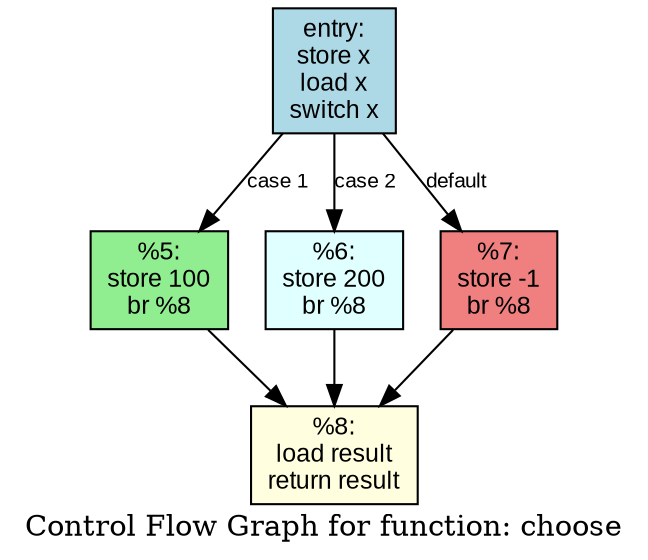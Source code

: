 digraph "CFG for 'choose' function" {
	label="Control Flow Graph for function: choose";
	node [fontname="Arial", fontsize=12];
	edge [fontname="Arial", fontsize=10];
	
	// Entry and switch block
	entry [shape=box, style="filled", fillcolor="lightblue", 
	       label="entry:\nstore x\nload x\nswitch x"];
	
	// Case 1 branch
	case1 [shape=box, style="filled", fillcolor="lightgreen",
	       label="%5:\nstore 100\nbr %8"];
	
	// Case 2 branch  
	case2 [shape=box, style="filled", fillcolor="lightcyan",
	       label="%6:\nstore 200\nbr %8"];
	
	// Default branch
	default_case [shape=box, style="filled", fillcolor="lightcoral",
	              label="%7:\nstore -1\nbr %8"];
	
	// Exit block
	exit [shape=box, style="filled", fillcolor="lightyellow",
	      label="%8:\nload result\nreturn result"];
	
	// Control flow edges
	entry -> case1 [label="case 1"];
	entry -> case2 [label="case 2"];
	entry -> default_case [label="default"];
	case1 -> exit;
	case2 -> exit;
	default_case -> exit;
}
